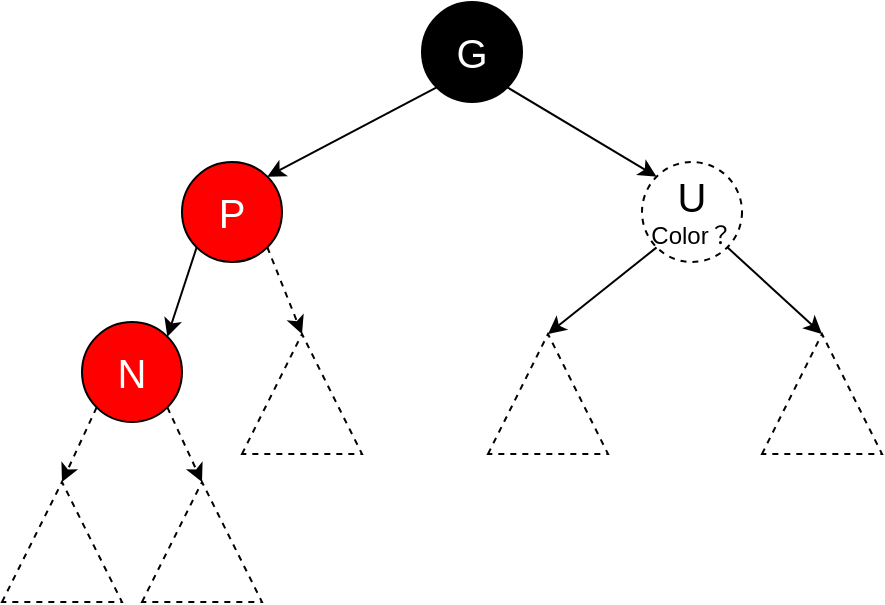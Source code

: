 <mxfile version="20.4.0" type="device"><diagram id="R-cHSDtUfPkVtpVSe-z4" name="Page-1"><mxGraphModel dx="1422" dy="705" grid="1" gridSize="10" guides="1" tooltips="1" connect="1" arrows="1" fold="1" page="1" pageScale="1" pageWidth="850" pageHeight="1100" math="0" shadow="0"><root><mxCell id="0"/><mxCell id="1" parent="0"/><mxCell id="Pw_AgTfwArUfPXs08USN-11" style="edgeStyle=none;rounded=0;orthogonalLoop=1;jettySize=auto;html=1;exitX=0;exitY=1;exitDx=0;exitDy=0;entryX=1;entryY=0;entryDx=0;entryDy=0;fontSize=20;fontColor=#000000;" edge="1" parent="1" source="Pw_AgTfwArUfPXs08USN-1" target="Pw_AgTfwArUfPXs08USN-10"><mxGeometry relative="1" as="geometry"/></mxCell><mxCell id="Pw_AgTfwArUfPXs08USN-39" style="edgeStyle=none;rounded=0;orthogonalLoop=1;jettySize=auto;html=1;exitX=1;exitY=1;exitDx=0;exitDy=0;entryX=1;entryY=0.5;entryDx=0;entryDy=0;dashed=1;fontSize=20;fontColor=#FFFFFF;" edge="1" parent="1" source="Pw_AgTfwArUfPXs08USN-1" target="Pw_AgTfwArUfPXs08USN-38"><mxGeometry relative="1" as="geometry"/></mxCell><mxCell id="Pw_AgTfwArUfPXs08USN-1" value="&lt;font color=&quot;#ffffff&quot; style=&quot;font-size: 20px;&quot;&gt;P&lt;/font&gt;" style="ellipse;whiteSpace=wrap;html=1;aspect=fixed;fillColor=#FF0000;" vertex="1" parent="1"><mxGeometry x="310" y="200" width="50" height="50" as="geometry"/></mxCell><mxCell id="Pw_AgTfwArUfPXs08USN-42" style="edgeStyle=none;rounded=0;orthogonalLoop=1;jettySize=auto;html=1;exitX=0;exitY=1;exitDx=0;exitDy=0;entryX=1;entryY=0.5;entryDx=0;entryDy=0;dashed=1;fontSize=20;fontColor=#FFFFFF;" edge="1" parent="1" source="Pw_AgTfwArUfPXs08USN-10" target="Pw_AgTfwArUfPXs08USN-40"><mxGeometry relative="1" as="geometry"/></mxCell><mxCell id="Pw_AgTfwArUfPXs08USN-43" style="edgeStyle=none;rounded=0;orthogonalLoop=1;jettySize=auto;html=1;exitX=1;exitY=1;exitDx=0;exitDy=0;entryX=1;entryY=0.5;entryDx=0;entryDy=0;dashed=1;fontSize=20;fontColor=#FFFFFF;" edge="1" parent="1" source="Pw_AgTfwArUfPXs08USN-10" target="Pw_AgTfwArUfPXs08USN-41"><mxGeometry relative="1" as="geometry"/></mxCell><mxCell id="Pw_AgTfwArUfPXs08USN-10" value="&lt;font color=&quot;#ffffff&quot;&gt;&lt;span style=&quot;font-size: 20px;&quot;&gt;N&lt;/span&gt;&lt;/font&gt;" style="ellipse;whiteSpace=wrap;html=1;aspect=fixed;fillColor=#FF0000;" vertex="1" parent="1"><mxGeometry x="260" y="280" width="50" height="50" as="geometry"/></mxCell><mxCell id="Pw_AgTfwArUfPXs08USN-13" style="edgeStyle=none;rounded=0;orthogonalLoop=1;jettySize=auto;html=1;exitX=0;exitY=1;exitDx=0;exitDy=0;entryX=1;entryY=0;entryDx=0;entryDy=0;fontSize=20;fontColor=#000000;" edge="1" parent="1" source="Pw_AgTfwArUfPXs08USN-12" target="Pw_AgTfwArUfPXs08USN-1"><mxGeometry relative="1" as="geometry"/></mxCell><mxCell id="Pw_AgTfwArUfPXs08USN-15" style="edgeStyle=none;rounded=0;orthogonalLoop=1;jettySize=auto;html=1;exitX=1;exitY=1;exitDx=0;exitDy=0;entryX=0;entryY=0;entryDx=0;entryDy=0;fontSize=20;fontColor=#000000;" edge="1" parent="1" source="Pw_AgTfwArUfPXs08USN-12" target="Pw_AgTfwArUfPXs08USN-14"><mxGeometry relative="1" as="geometry"/></mxCell><mxCell id="Pw_AgTfwArUfPXs08USN-12" value="&lt;font style=&quot;font-size: 20px;&quot; color=&quot;#ffffff&quot;&gt;G&lt;/font&gt;" style="ellipse;whiteSpace=wrap;html=1;aspect=fixed;fillColor=#000000;" vertex="1" parent="1"><mxGeometry x="430" y="120" width="50" height="50" as="geometry"/></mxCell><mxCell id="Pw_AgTfwArUfPXs08USN-17" style="edgeStyle=none;rounded=0;orthogonalLoop=1;jettySize=auto;html=1;exitX=0;exitY=1;exitDx=0;exitDy=0;entryX=1;entryY=0.5;entryDx=0;entryDy=0;fontSize=20;fontColor=#000000;" edge="1" parent="1" source="Pw_AgTfwArUfPXs08USN-14" target="Pw_AgTfwArUfPXs08USN-36"><mxGeometry relative="1" as="geometry"><mxPoint x="492.678" y="287.322" as="targetPoint"/></mxGeometry></mxCell><mxCell id="Pw_AgTfwArUfPXs08USN-19" style="edgeStyle=none;rounded=0;orthogonalLoop=1;jettySize=auto;html=1;exitX=1;exitY=1;exitDx=0;exitDy=0;entryX=1;entryY=0.5;entryDx=0;entryDy=0;fontSize=20;fontColor=#000000;" edge="1" parent="1" source="Pw_AgTfwArUfPXs08USN-14" target="Pw_AgTfwArUfPXs08USN-37"><mxGeometry relative="1" as="geometry"><mxPoint x="637.322" y="287.322" as="targetPoint"/></mxGeometry></mxCell><mxCell id="Pw_AgTfwArUfPXs08USN-14" value="&lt;font style=&quot;font-size: 20px;&quot;&gt;U&lt;/font&gt;&lt;br&gt;Color？" style="ellipse;whiteSpace=wrap;html=1;aspect=fixed;dashed=1;" vertex="1" parent="1"><mxGeometry x="540" y="200" width="50" height="50" as="geometry"/></mxCell><mxCell id="Pw_AgTfwArUfPXs08USN-36" value="" style="triangle;whiteSpace=wrap;html=1;fontSize=20;fontColor=#FFFFFF;fillColor=#FFFFFF;rotation=-90;dashed=1;" vertex="1" parent="1"><mxGeometry x="463" y="286" width="60" height="60" as="geometry"/></mxCell><mxCell id="Pw_AgTfwArUfPXs08USN-37" value="" style="triangle;whiteSpace=wrap;html=1;fontSize=20;fontColor=#FFFFFF;fillColor=#FFFFFF;rotation=-90;dashed=1;" vertex="1" parent="1"><mxGeometry x="600" y="286" width="60" height="60" as="geometry"/></mxCell><mxCell id="Pw_AgTfwArUfPXs08USN-38" value="" style="triangle;whiteSpace=wrap;html=1;fontSize=20;fontColor=#FFFFFF;fillColor=#FFFFFF;rotation=-90;dashed=1;" vertex="1" parent="1"><mxGeometry x="340" y="286" width="60" height="60" as="geometry"/></mxCell><mxCell id="Pw_AgTfwArUfPXs08USN-40" value="" style="triangle;whiteSpace=wrap;html=1;fontSize=20;fontColor=#FFFFFF;fillColor=#FFFFFF;rotation=-90;dashed=1;" vertex="1" parent="1"><mxGeometry x="220" y="360" width="60" height="60" as="geometry"/></mxCell><mxCell id="Pw_AgTfwArUfPXs08USN-41" value="" style="triangle;whiteSpace=wrap;html=1;fontSize=20;fontColor=#FFFFFF;fillColor=#FFFFFF;rotation=-90;dashed=1;" vertex="1" parent="1"><mxGeometry x="290" y="360" width="60" height="60" as="geometry"/></mxCell></root></mxGraphModel></diagram></mxfile>